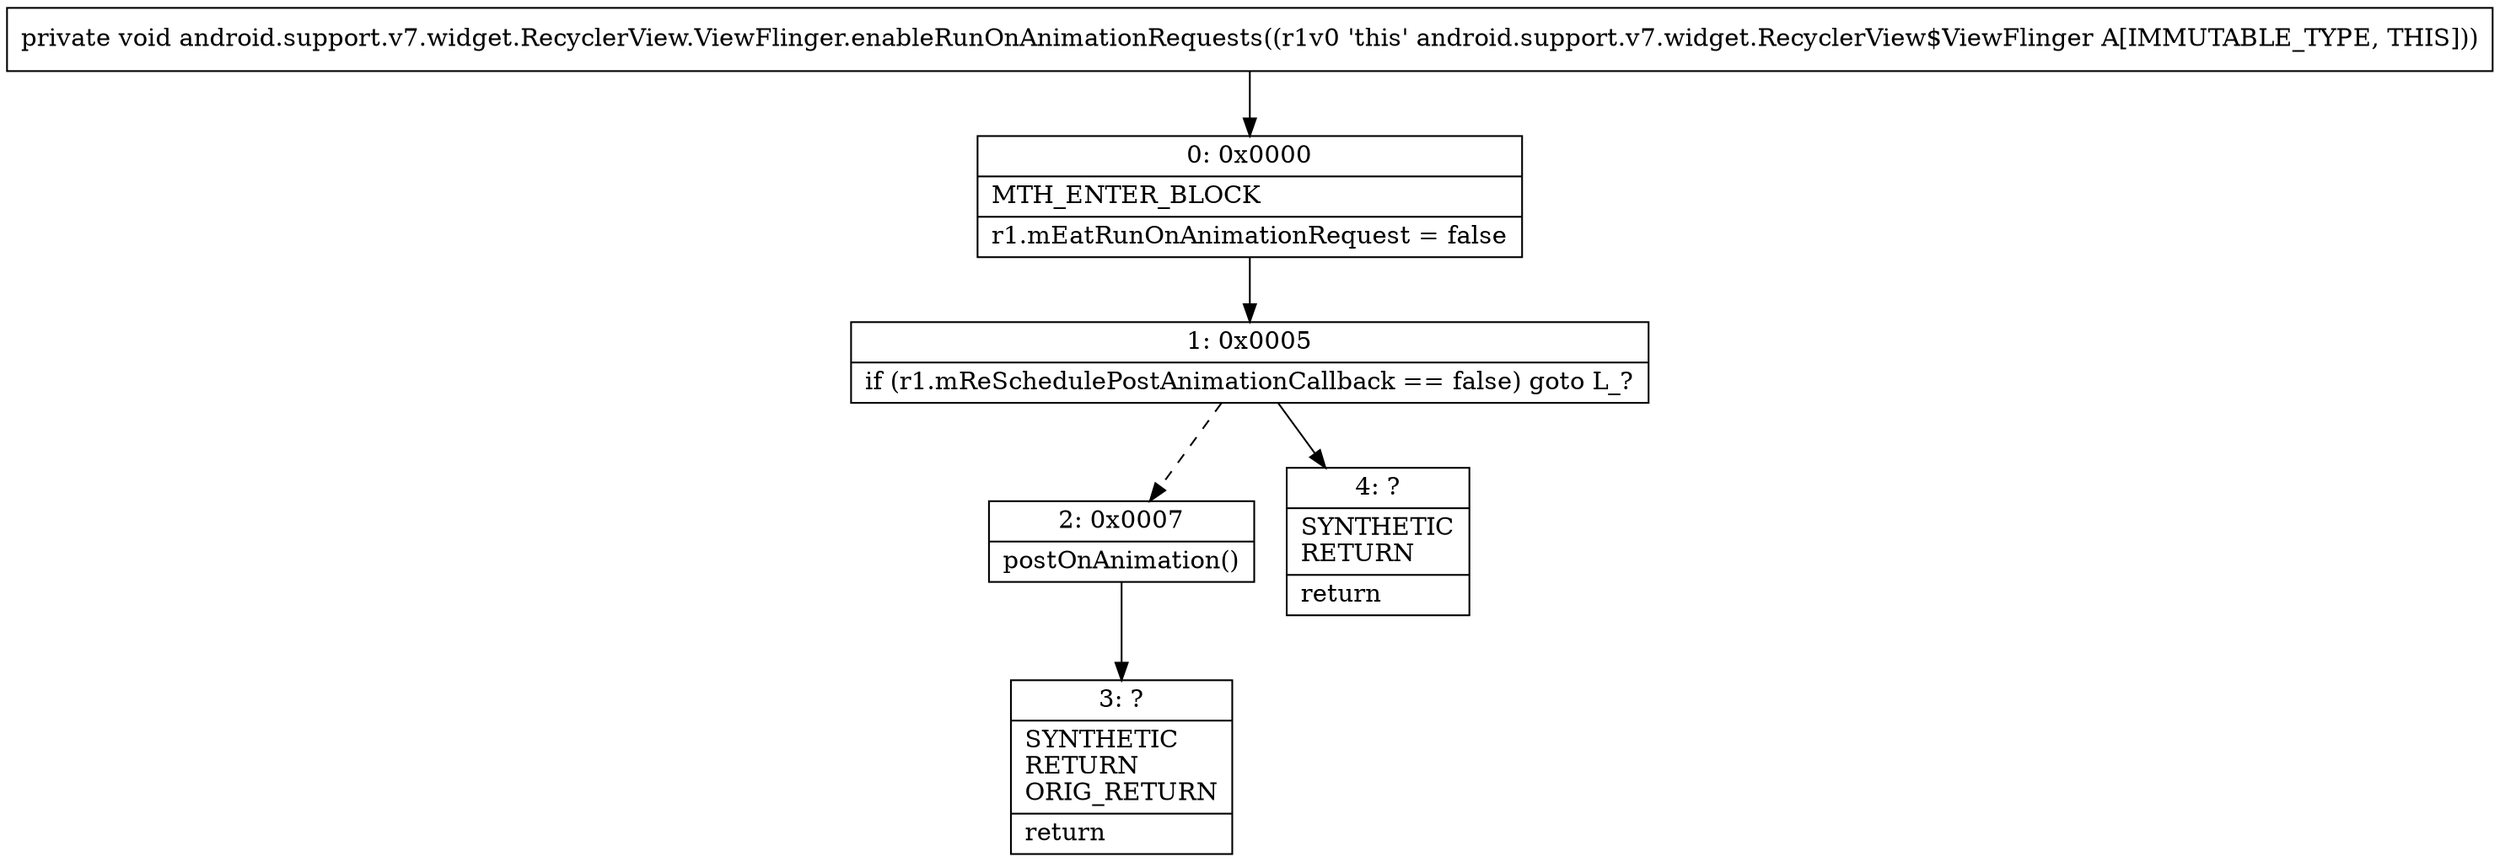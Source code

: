 digraph "CFG forandroid.support.v7.widget.RecyclerView.ViewFlinger.enableRunOnAnimationRequests()V" {
Node_0 [shape=record,label="{0\:\ 0x0000|MTH_ENTER_BLOCK\l|r1.mEatRunOnAnimationRequest = false\l}"];
Node_1 [shape=record,label="{1\:\ 0x0005|if (r1.mReSchedulePostAnimationCallback == false) goto L_?\l}"];
Node_2 [shape=record,label="{2\:\ 0x0007|postOnAnimation()\l}"];
Node_3 [shape=record,label="{3\:\ ?|SYNTHETIC\lRETURN\lORIG_RETURN\l|return\l}"];
Node_4 [shape=record,label="{4\:\ ?|SYNTHETIC\lRETURN\l|return\l}"];
MethodNode[shape=record,label="{private void android.support.v7.widget.RecyclerView.ViewFlinger.enableRunOnAnimationRequests((r1v0 'this' android.support.v7.widget.RecyclerView$ViewFlinger A[IMMUTABLE_TYPE, THIS])) }"];
MethodNode -> Node_0;
Node_0 -> Node_1;
Node_1 -> Node_2[style=dashed];
Node_1 -> Node_4;
Node_2 -> Node_3;
}

